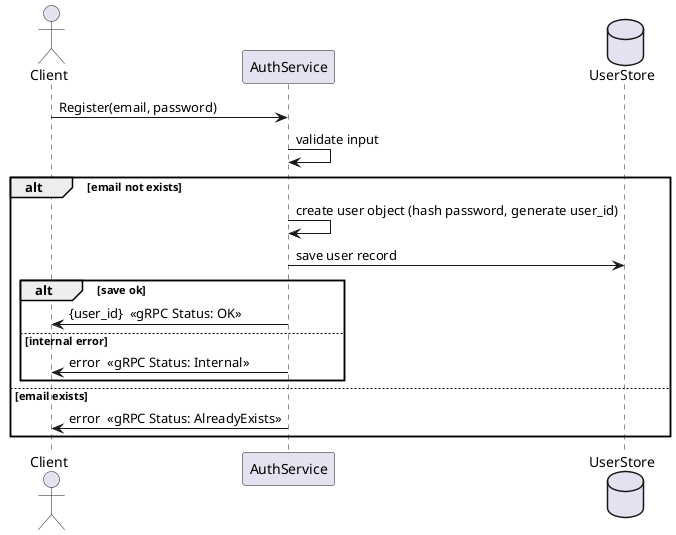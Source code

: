 @startuml auth_register_seq
actor Client
participant "AuthService" as Auth
database "UserStore" as DB

Client -> Auth : Register(email, password)
Auth -> Auth : validate input
alt email not exists
    Auth -> Auth : create user object (hash password, generate user_id)
    Auth -> DB : save user record
    alt save ok
        Auth -> Client : {user_id}  <<gRPC Status: OK>>
    else internal error
        Auth -> Client : error  <<gRPC Status: Internal>>
    end
else email exists
    Auth -> Client : error  <<gRPC Status: AlreadyExists>>
end
@enduml
